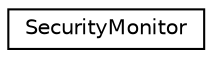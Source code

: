 digraph "Graphical Class Hierarchy"
{
 // LATEX_PDF_SIZE
  edge [fontname="Helvetica",fontsize="10",labelfontname="Helvetica",labelfontsize="10"];
  node [fontname="Helvetica",fontsize="10",shape=record];
  rankdir="LR";
  Node0 [label="SecurityMonitor",height=0.2,width=0.4,color="black", fillcolor="white", style="filled",URL="$classSecurityMonitor.html",tooltip=" "];
}
